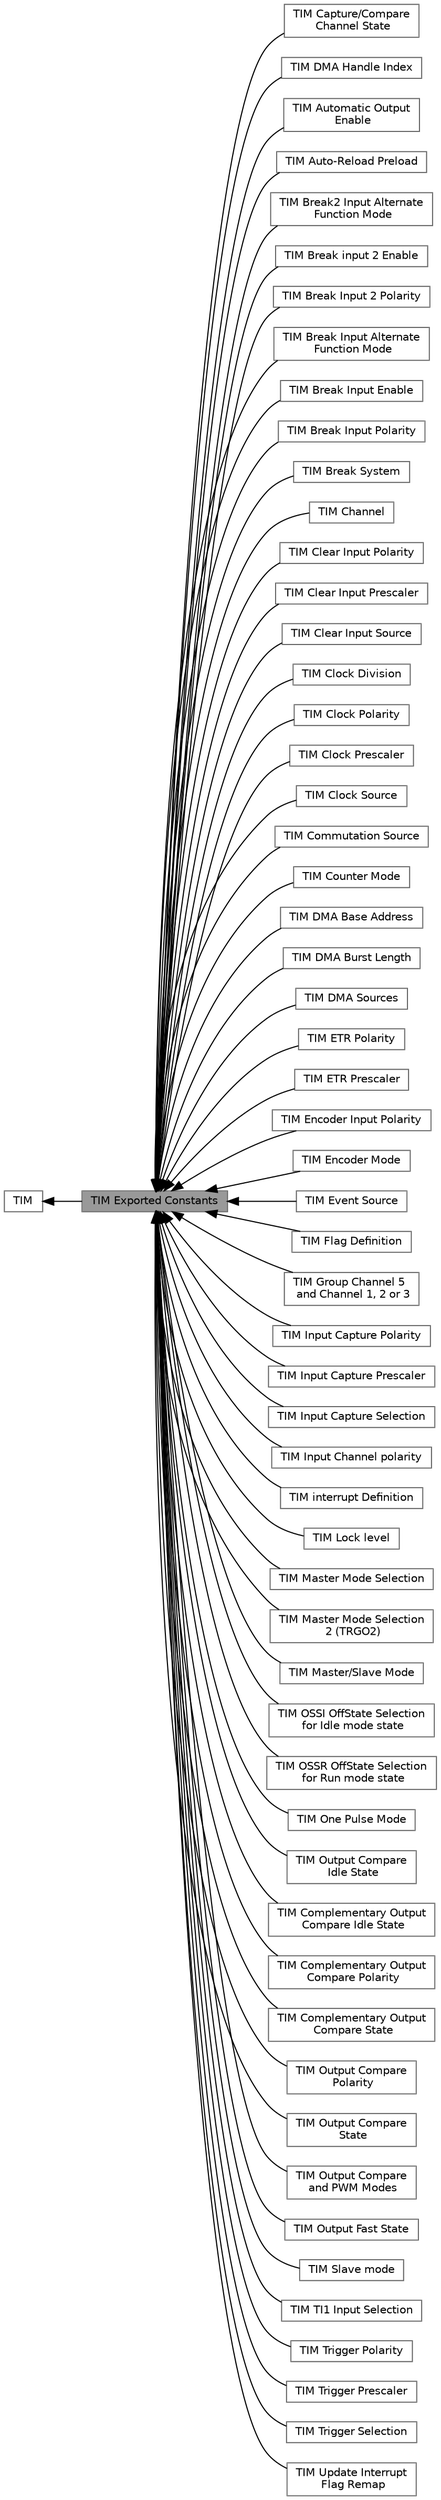 digraph "TIM Exported Constants"
{
 // LATEX_PDF_SIZE
  bgcolor="transparent";
  edge [fontname=Helvetica,fontsize=10,labelfontname=Helvetica,labelfontsize=10];
  node [fontname=Helvetica,fontsize=10,shape=box,height=0.2,width=0.4];
  rankdir=LR;
  Node58 [label="TIM Capture/Compare\l Channel State",height=0.2,width=0.4,color="grey40", fillcolor="white", style="filled",URL="$group___channel___c_c___state.html",tooltip=" "];
  Node57 [label="TIM DMA Handle Index",height=0.2,width=0.4,color="grey40", fillcolor="white", style="filled",URL="$group___d_m_a___handle__index.html",tooltip=" "];
  Node2 [label="TIM",height=0.2,width=0.4,color="grey40", fillcolor="white", style="filled",URL="$group___t_i_m.html",tooltip="TIM HAL module driver."];
  Node45 [label="TIM Automatic Output\l Enable",height=0.2,width=0.4,color="grey40", fillcolor="white", style="filled",URL="$group___t_i_m___a_o_e___bit___set___reset.html",tooltip=" "];
  Node13 [label="TIM Auto-Reload Preload",height=0.2,width=0.4,color="grey40", fillcolor="white", style="filled",URL="$group___t_i_m___auto_reload_preload.html",tooltip=" "];
  Node44 [label="TIM Break2 Input Alternate\l Function Mode",height=0.2,width=0.4,color="grey40", fillcolor="white", style="filled",URL="$group___t_i_m___break2___input___a_f___mode.html",tooltip=" "];
  Node42 [label="TIM Break input 2 Enable",height=0.2,width=0.4,color="grey40", fillcolor="white", style="filled",URL="$group___t_i_m___break2___input__enable__disable.html",tooltip=" "];
  Node43 [label="TIM Break Input 2 Polarity",height=0.2,width=0.4,color="grey40", fillcolor="white", style="filled",URL="$group___t_i_m___break2___polarity.html",tooltip=" "];
  Node41 [label="TIM Break Input Alternate\l Function Mode",height=0.2,width=0.4,color="grey40", fillcolor="white", style="filled",URL="$group___t_i_m___break___input___a_f___mode.html",tooltip=" "];
  Node39 [label="TIM Break Input Enable",height=0.2,width=0.4,color="grey40", fillcolor="white", style="filled",URL="$group___t_i_m___break___input__enable__disable.html",tooltip=" "];
  Node40 [label="TIM Break Input Polarity",height=0.2,width=0.4,color="grey40", fillcolor="white", style="filled",URL="$group___t_i_m___break___polarity.html",tooltip=" "];
  Node59 [label="TIM Break System",height=0.2,width=0.4,color="grey40", fillcolor="white", style="filled",URL="$group___t_i_m___break___system.html",tooltip=" "];
  Node30 [label="TIM Channel",height=0.2,width=0.4,color="grey40", fillcolor="white", style="filled",URL="$group___t_i_m___channel.html",tooltip=" "];
  Node34 [label="TIM Clear Input Polarity",height=0.2,width=0.4,color="grey40", fillcolor="white", style="filled",URL="$group___t_i_m___clear_input___polarity.html",tooltip=" "];
  Node35 [label="TIM Clear Input Prescaler",height=0.2,width=0.4,color="grey40", fillcolor="white", style="filled",URL="$group___t_i_m___clear_input___prescaler.html",tooltip=" "];
  Node3 [label="TIM Clear Input Source",height=0.2,width=0.4,color="grey40", fillcolor="white", style="filled",URL="$group___t_i_m___clear_input___source.html",tooltip=" "];
  Node11 [label="TIM Clock Division",height=0.2,width=0.4,color="grey40", fillcolor="white", style="filled",URL="$group___t_i_m___clock_division.html",tooltip=" "];
  Node32 [label="TIM Clock Polarity",height=0.2,width=0.4,color="grey40", fillcolor="white", style="filled",URL="$group___t_i_m___clock___polarity.html",tooltip=" "];
  Node33 [label="TIM Clock Prescaler",height=0.2,width=0.4,color="grey40", fillcolor="white", style="filled",URL="$group___t_i_m___clock___prescaler.html",tooltip=" "];
  Node31 [label="TIM Clock Source",height=0.2,width=0.4,color="grey40", fillcolor="white", style="filled",URL="$group___t_i_m___clock___source.html",tooltip=" "];
  Node27 [label="TIM Commutation Source",height=0.2,width=0.4,color="grey40", fillcolor="white", style="filled",URL="$group___t_i_m___commutation___source.html",tooltip=" "];
  Node9 [label="TIM Counter Mode",height=0.2,width=0.4,color="grey40", fillcolor="white", style="filled",URL="$group___t_i_m___counter___mode.html",tooltip=" "];
  Node4 [label="TIM DMA Base Address",height=0.2,width=0.4,color="grey40", fillcolor="white", style="filled",URL="$group___t_i_m___d_m_a___base__address.html",tooltip=" "];
  Node56 [label="TIM DMA Burst Length",height=0.2,width=0.4,color="grey40", fillcolor="white", style="filled",URL="$group___t_i_m___d_m_a___burst___length.html",tooltip=" "];
  Node28 [label="TIM DMA Sources",height=0.2,width=0.4,color="grey40", fillcolor="white", style="filled",URL="$group___t_i_m___d_m_a__sources.html",tooltip=" "];
  Node7 [label="TIM ETR Polarity",height=0.2,width=0.4,color="grey40", fillcolor="white", style="filled",URL="$group___t_i_m___e_t_r___polarity.html",tooltip=" "];
  Node8 [label="TIM ETR Prescaler",height=0.2,width=0.4,color="grey40", fillcolor="white", style="filled",URL="$group___t_i_m___e_t_r___prescaler.html",tooltip=" "];
  Node21 [label="TIM Encoder Input Polarity",height=0.2,width=0.4,color="grey40", fillcolor="white", style="filled",URL="$group___t_i_m___encoder___input___polarity.html",tooltip=" "];
  Node25 [label="TIM Encoder Mode",height=0.2,width=0.4,color="grey40", fillcolor="white", style="filled",URL="$group___t_i_m___encoder___mode.html",tooltip=" "];
  Node5 [label="TIM Event Source",height=0.2,width=0.4,color="grey40", fillcolor="white", style="filled",URL="$group___t_i_m___event___source.html",tooltip=" "];
  Node1 [label="TIM Exported Constants",height=0.2,width=0.4,color="gray40", fillcolor="grey60", style="filled", fontcolor="black",tooltip=" "];
  Node29 [label="TIM Flag Definition",height=0.2,width=0.4,color="grey40", fillcolor="white", style="filled",URL="$group___t_i_m___flag__definition.html",tooltip=" "];
  Node46 [label="TIM Group Channel 5\l and Channel 1, 2 or 3",height=0.2,width=0.4,color="grey40", fillcolor="white", style="filled",URL="$group___t_i_m___group___channel5.html",tooltip=" "];
  Node20 [label="TIM Input Capture Polarity",height=0.2,width=0.4,color="grey40", fillcolor="white", style="filled",URL="$group___t_i_m___input___capture___polarity.html",tooltip=" "];
  Node23 [label="TIM Input Capture Prescaler",height=0.2,width=0.4,color="grey40", fillcolor="white", style="filled",URL="$group___t_i_m___input___capture___prescaler.html",tooltip=" "];
  Node22 [label="TIM Input Capture Selection",height=0.2,width=0.4,color="grey40", fillcolor="white", style="filled",URL="$group___t_i_m___input___capture___selection.html",tooltip=" "];
  Node6 [label="TIM Input Channel polarity",height=0.2,width=0.4,color="grey40", fillcolor="white", style="filled",URL="$group___t_i_m___input___channel___polarity.html",tooltip=" "];
  Node26 [label="TIM interrupt Definition",height=0.2,width=0.4,color="grey40", fillcolor="white", style="filled",URL="$group___t_i_m___interrupt__definition.html",tooltip=" "];
  Node38 [label="TIM Lock level",height=0.2,width=0.4,color="grey40", fillcolor="white", style="filled",URL="$group___t_i_m___lock__level.html",tooltip=" "];
  Node47 [label="TIM Master Mode Selection",height=0.2,width=0.4,color="grey40", fillcolor="white", style="filled",URL="$group___t_i_m___master___mode___selection.html",tooltip=" "];
  Node48 [label="TIM Master Mode Selection\l 2 (TRGO2)",height=0.2,width=0.4,color="grey40", fillcolor="white", style="filled",URL="$group___t_i_m___master___mode___selection__2.html",tooltip=" "];
  Node49 [label="TIM Master/Slave Mode",height=0.2,width=0.4,color="grey40", fillcolor="white", style="filled",URL="$group___t_i_m___master___slave___mode.html",tooltip=" "];
  Node37 [label="TIM OSSI OffState Selection\l for Idle mode state",height=0.2,width=0.4,color="grey40", fillcolor="white", style="filled",URL="$group___t_i_m___o_s_s_i___off___state___selection__for___idle__mode__state.html",tooltip=" "];
  Node36 [label="TIM OSSR OffState Selection\l for Run mode state",height=0.2,width=0.4,color="grey40", fillcolor="white", style="filled",URL="$group___t_i_m___o_s_s_r___off___state___selection__for___run__mode__state.html",tooltip=" "];
  Node24 [label="TIM One Pulse Mode",height=0.2,width=0.4,color="grey40", fillcolor="white", style="filled",URL="$group___t_i_m___one___pulse___mode.html",tooltip=" "];
  Node18 [label="TIM Output Compare\l Idle State",height=0.2,width=0.4,color="grey40", fillcolor="white", style="filled",URL="$group___t_i_m___output___compare___idle___state.html",tooltip=" "];
  Node19 [label="TIM Complementary Output\l Compare Idle State",height=0.2,width=0.4,color="grey40", fillcolor="white", style="filled",URL="$group___t_i_m___output___compare___n___idle___state.html",tooltip=" "];
  Node17 [label="TIM Complementary Output\l Compare Polarity",height=0.2,width=0.4,color="grey40", fillcolor="white", style="filled",URL="$group___t_i_m___output___compare___n___polarity.html",tooltip=" "];
  Node15 [label="TIM Complementary Output\l Compare State",height=0.2,width=0.4,color="grey40", fillcolor="white", style="filled",URL="$group___t_i_m___output___compare___n___state.html",tooltip=" "];
  Node16 [label="TIM Output Compare\l Polarity",height=0.2,width=0.4,color="grey40", fillcolor="white", style="filled",URL="$group___t_i_m___output___compare___polarity.html",tooltip=" "];
  Node12 [label="TIM Output Compare\l State",height=0.2,width=0.4,color="grey40", fillcolor="white", style="filled",URL="$group___t_i_m___output___compare___state.html",tooltip=" "];
  Node51 [label="TIM Output Compare\l and PWM Modes",height=0.2,width=0.4,color="grey40", fillcolor="white", style="filled",URL="$group___t_i_m___output___compare__and___p_w_m__modes.html",tooltip=" "];
  Node14 [label="TIM Output Fast State",height=0.2,width=0.4,color="grey40", fillcolor="white", style="filled",URL="$group___t_i_m___output___fast___state.html",tooltip=" "];
  Node50 [label="TIM Slave mode",height=0.2,width=0.4,color="grey40", fillcolor="white", style="filled",URL="$group___t_i_m___slave___mode.html",tooltip=" "];
  Node55 [label="TIM TI1 Input Selection",height=0.2,width=0.4,color="grey40", fillcolor="white", style="filled",URL="$group___t_i_m___t_i1___selection.html",tooltip=" "];
  Node53 [label="TIM Trigger Polarity",height=0.2,width=0.4,color="grey40", fillcolor="white", style="filled",URL="$group___t_i_m___trigger___polarity.html",tooltip=" "];
  Node54 [label="TIM Trigger Prescaler",height=0.2,width=0.4,color="grey40", fillcolor="white", style="filled",URL="$group___t_i_m___trigger___prescaler.html",tooltip=" "];
  Node52 [label="TIM Trigger Selection",height=0.2,width=0.4,color="grey40", fillcolor="white", style="filled",URL="$group___t_i_m___trigger___selection.html",tooltip=" "];
  Node10 [label="TIM Update Interrupt\l Flag Remap",height=0.2,width=0.4,color="grey40", fillcolor="white", style="filled",URL="$group___t_i_m___update___interrupt___flag___remap.html",tooltip=" "];
  Node2->Node1 [shape=plaintext, dir="back", style="solid"];
  Node1->Node3 [shape=plaintext, dir="back", style="solid"];
  Node1->Node4 [shape=plaintext, dir="back", style="solid"];
  Node1->Node5 [shape=plaintext, dir="back", style="solid"];
  Node1->Node6 [shape=plaintext, dir="back", style="solid"];
  Node1->Node7 [shape=plaintext, dir="back", style="solid"];
  Node1->Node8 [shape=plaintext, dir="back", style="solid"];
  Node1->Node9 [shape=plaintext, dir="back", style="solid"];
  Node1->Node10 [shape=plaintext, dir="back", style="solid"];
  Node1->Node11 [shape=plaintext, dir="back", style="solid"];
  Node1->Node12 [shape=plaintext, dir="back", style="solid"];
  Node1->Node13 [shape=plaintext, dir="back", style="solid"];
  Node1->Node14 [shape=plaintext, dir="back", style="solid"];
  Node1->Node15 [shape=plaintext, dir="back", style="solid"];
  Node1->Node16 [shape=plaintext, dir="back", style="solid"];
  Node1->Node17 [shape=plaintext, dir="back", style="solid"];
  Node1->Node18 [shape=plaintext, dir="back", style="solid"];
  Node1->Node19 [shape=plaintext, dir="back", style="solid"];
  Node1->Node20 [shape=plaintext, dir="back", style="solid"];
  Node1->Node21 [shape=plaintext, dir="back", style="solid"];
  Node1->Node22 [shape=plaintext, dir="back", style="solid"];
  Node1->Node23 [shape=plaintext, dir="back", style="solid"];
  Node1->Node24 [shape=plaintext, dir="back", style="solid"];
  Node1->Node25 [shape=plaintext, dir="back", style="solid"];
  Node1->Node26 [shape=plaintext, dir="back", style="solid"];
  Node1->Node27 [shape=plaintext, dir="back", style="solid"];
  Node1->Node28 [shape=plaintext, dir="back", style="solid"];
  Node1->Node29 [shape=plaintext, dir="back", style="solid"];
  Node1->Node30 [shape=plaintext, dir="back", style="solid"];
  Node1->Node31 [shape=plaintext, dir="back", style="solid"];
  Node1->Node32 [shape=plaintext, dir="back", style="solid"];
  Node1->Node33 [shape=plaintext, dir="back", style="solid"];
  Node1->Node34 [shape=plaintext, dir="back", style="solid"];
  Node1->Node35 [shape=plaintext, dir="back", style="solid"];
  Node1->Node36 [shape=plaintext, dir="back", style="solid"];
  Node1->Node37 [shape=plaintext, dir="back", style="solid"];
  Node1->Node38 [shape=plaintext, dir="back", style="solid"];
  Node1->Node39 [shape=plaintext, dir="back", style="solid"];
  Node1->Node40 [shape=plaintext, dir="back", style="solid"];
  Node1->Node41 [shape=plaintext, dir="back", style="solid"];
  Node1->Node42 [shape=plaintext, dir="back", style="solid"];
  Node1->Node43 [shape=plaintext, dir="back", style="solid"];
  Node1->Node44 [shape=plaintext, dir="back", style="solid"];
  Node1->Node45 [shape=plaintext, dir="back", style="solid"];
  Node1->Node46 [shape=plaintext, dir="back", style="solid"];
  Node1->Node47 [shape=plaintext, dir="back", style="solid"];
  Node1->Node48 [shape=plaintext, dir="back", style="solid"];
  Node1->Node49 [shape=plaintext, dir="back", style="solid"];
  Node1->Node50 [shape=plaintext, dir="back", style="solid"];
  Node1->Node51 [shape=plaintext, dir="back", style="solid"];
  Node1->Node52 [shape=plaintext, dir="back", style="solid"];
  Node1->Node53 [shape=plaintext, dir="back", style="solid"];
  Node1->Node54 [shape=plaintext, dir="back", style="solid"];
  Node1->Node55 [shape=plaintext, dir="back", style="solid"];
  Node1->Node56 [shape=plaintext, dir="back", style="solid"];
  Node1->Node57 [shape=plaintext, dir="back", style="solid"];
  Node1->Node58 [shape=plaintext, dir="back", style="solid"];
  Node1->Node59 [shape=plaintext, dir="back", style="solid"];
}
